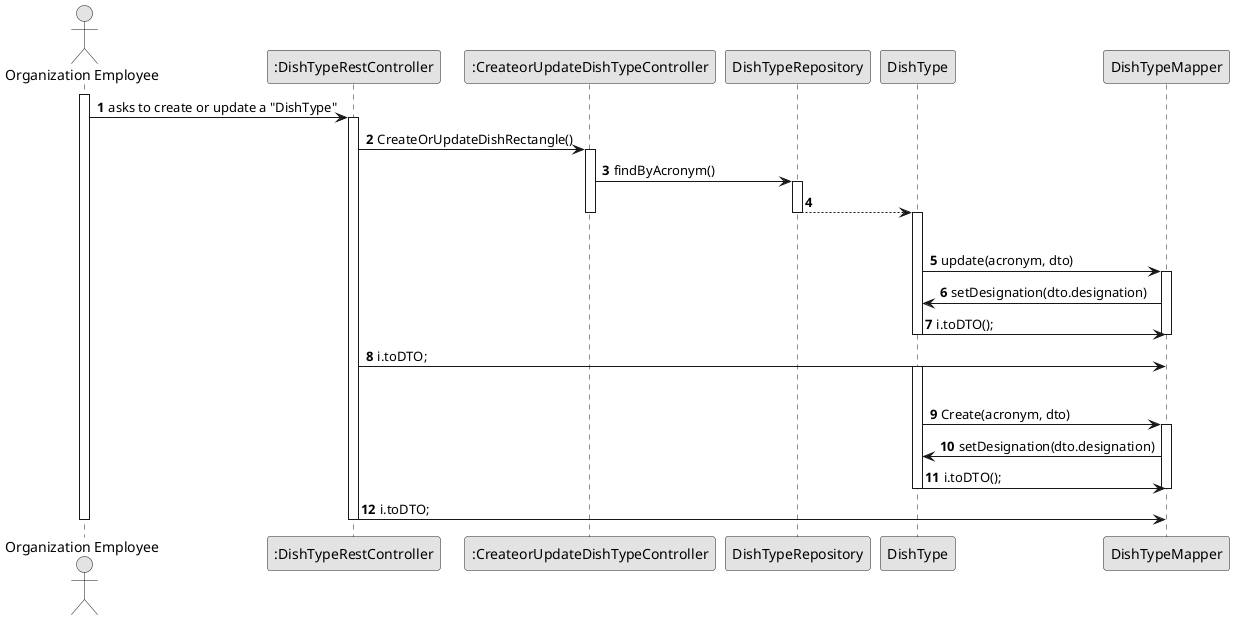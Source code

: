@startuml
skinparam monochrome true
skinparam packageStyle rectangle
skinparam shadowing false

autonumber

'hide footbox
actor "Organization Employee" as ADM
participant ":DishTypeRestController" as UI
participant ":CreateorUpdateDishTypeController" as CTRL
participant "DishTypeRepository" as RepositorySingleton
participant "DishType" as Class
participant "DishTypeMapper" as Mapper

activate ADM

        ADM -> UI : asks to create or update a "DishType"

        activate UI

'            UI --> ADM : requests data (reference, description,  informal \n description, technical description, duration, cost)
            'create CTRL


            UI -> CTRL : CreateOrUpdateDishRectangle()
            activate CTRL

                CTRL -> RepositorySingleton : findByAcronym()
                activate RepositorySingleton

                    RepositorySingleton --> Class
                deactivate RepositorySingleton
            deactivate CTRL
            alt SucessfullCase
            activate Class
             Class -> Mapper : update(acronym, dto)
             activate Mapper
             Mapper -> Class : setDesignation(dto.designation)
             Class -> Mapper : i.toDTO();
             deactivate Class
             deactivate Mapper
             Mapper <- UI :i.toDTO;

             alt NotSucessfulCase
             activate Class
             Class -> Mapper : Create(acronym, dto)
             activate Mapper
             Mapper -> Class : setDesignation(dto.designation)
             Class -> Mapper : i.toDTO();
             deactivate Class
             deactivate Mapper
              Mapper <- UI :i.toDTO;

    deactivate UI

deactivate ADM

@enduml